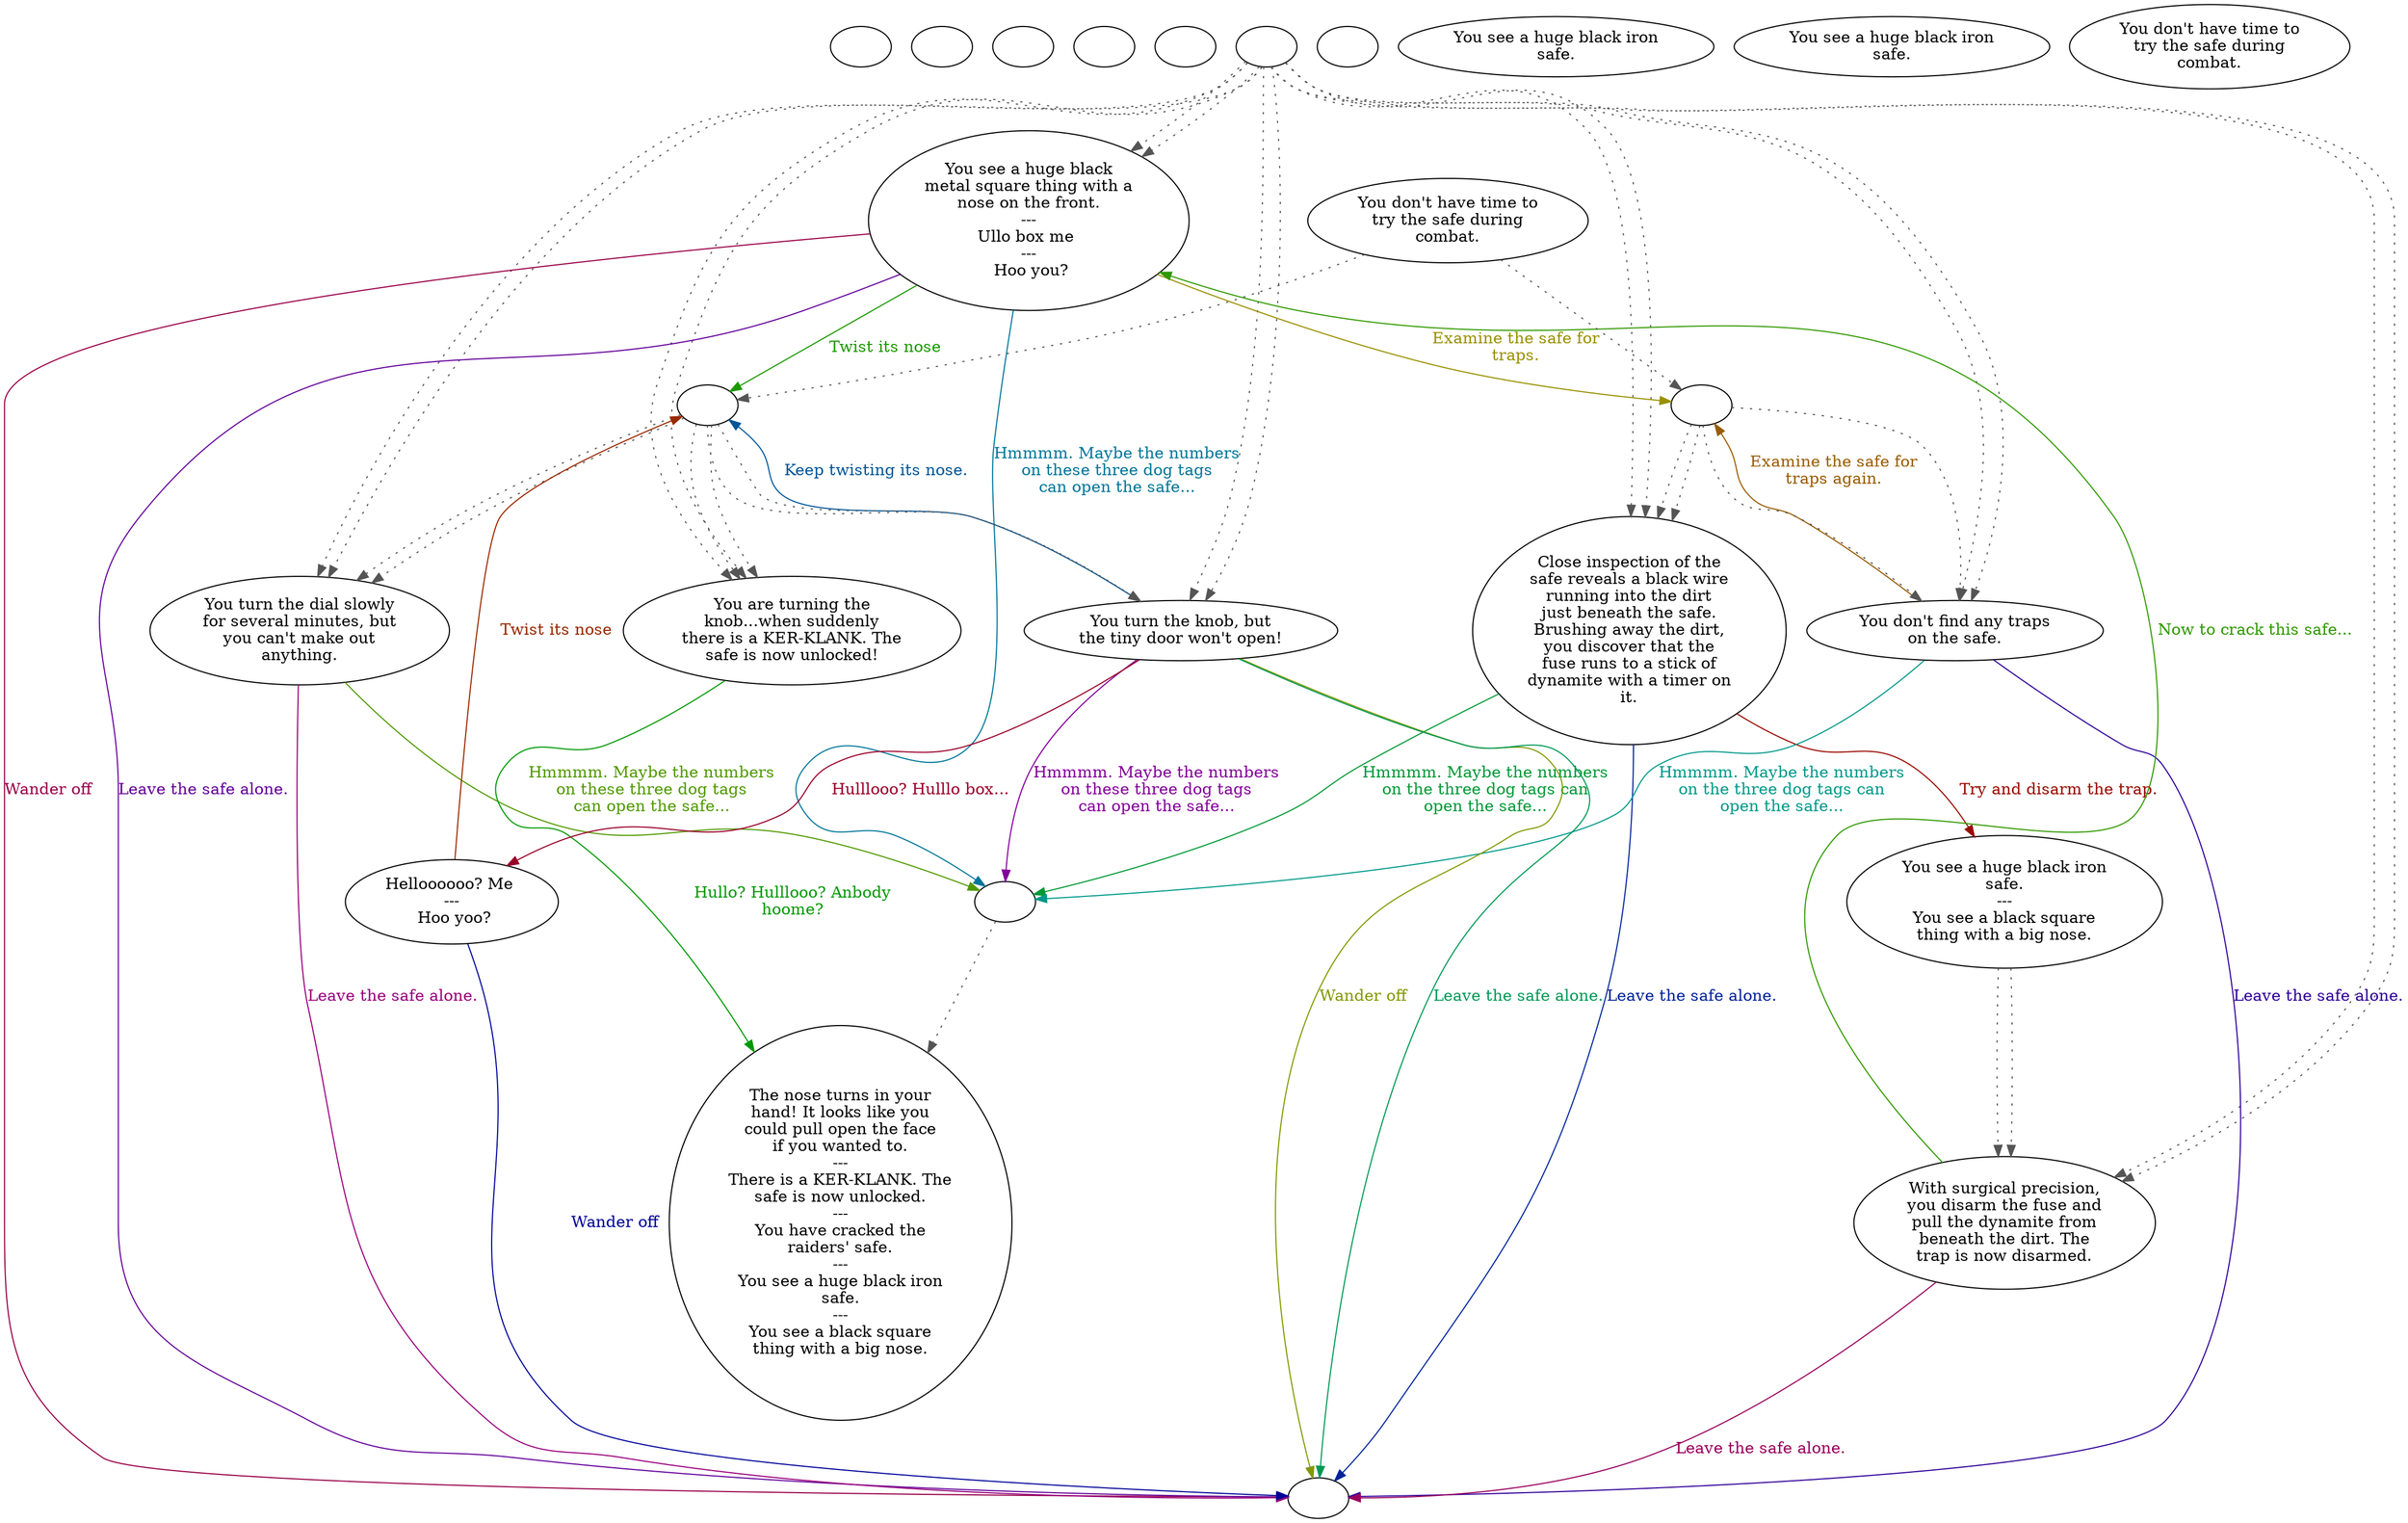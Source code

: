 digraph iiSafe {
  "checkPartyMembersNearDoor" [style=filled       fillcolor="#FFFFFF"       color="#000000"]
  "checkPartyMembersNearDoor" [label=""]
  "start" [style=filled       fillcolor="#FFFFFF"       color="#000000"]
  "start" [label=""]
  "map_enter_p_proc" [style=filled       fillcolor="#FFFFFF"       color="#000000"]
  "map_enter_p_proc" [label=""]
  "map_update_p_proc" [style=filled       fillcolor="#FFFFFF"       color="#000000"]
  "map_update_p_proc" [label=""]
  "damage_p_proc" [style=filled       fillcolor="#FFFFFF"       color="#000000"]
  "damage_p_proc" [label=""]
  "timed_event_p_proc" [style=filled       fillcolor="#FFFFFF"       color="#000000"]
  "timed_event_p_proc" -> "Node002" [style=dotted color="#555555"]
  "timed_event_p_proc" -> "Node002" [style=dotted color="#555555"]
  "timed_event_p_proc" -> "Node004" [style=dotted color="#555555"]
  "timed_event_p_proc" -> "Node004" [style=dotted color="#555555"]
  "timed_event_p_proc" -> "Node005" [style=dotted color="#555555"]
  "timed_event_p_proc" -> "Node005" [style=dotted color="#555555"]
  "timed_event_p_proc" -> "Node006" [style=dotted color="#555555"]
  "timed_event_p_proc" -> "Node006" [style=dotted color="#555555"]
  "timed_event_p_proc" -> "Node007" [style=dotted color="#555555"]
  "timed_event_p_proc" -> "Node007" [style=dotted color="#555555"]
  "timed_event_p_proc" -> "Node008" [style=dotted color="#555555"]
  "timed_event_p_proc" -> "Node008" [style=dotted color="#555555"]
  "timed_event_p_proc" -> "Node010" [style=dotted color="#555555"]
  "timed_event_p_proc" -> "Node010" [style=dotted color="#555555"]
  "timed_event_p_proc" [label=""]
  "map_exit_p_proc" [style=filled       fillcolor="#FFFFFF"       color="#000000"]
  "map_exit_p_proc" [label=""]
  "use_skill_on_p_proc" [style=filled       fillcolor="#FFFFFF"       color="#000000"]
  "use_skill_on_p_proc" -> "spin_dial" [style=dotted color="#555555"]
  "use_skill_on_p_proc" -> "check_trap" [style=dotted color="#555555"]
  "use_skill_on_p_proc" [label="You don't have time to\ntry the safe during\ncombat."]
  "look_at_p_proc" [style=filled       fillcolor="#FFFFFF"       color="#000000"]
  "look_at_p_proc" [label="You see a huge black iron\nsafe."]
  "description_p_proc" [style=filled       fillcolor="#FFFFFF"       color="#000000"]
  "description_p_proc" [label="You see a huge black iron\nsafe."]
  "use_p_proc" [style=filled       fillcolor="#FFFFFF"       color="#000000"]
  "use_p_proc" [label="You don't have time to\ntry the safe during\ncombat."]
  "spin_dial" [style=filled       fillcolor="#FFFFFF"       color="#000000"]
  "spin_dial" -> "Node007" [style=dotted color="#555555"]
  "spin_dial" -> "Node007" [style=dotted color="#555555"]
  "spin_dial" -> "Node008" [style=dotted color="#555555"]
  "spin_dial" -> "Node008" [style=dotted color="#555555"]
  "spin_dial" -> "Node005" [style=dotted color="#555555"]
  "spin_dial" -> "Node005" [style=dotted color="#555555"]
  "spin_dial" [label=""]
  "check_trap" [style=filled       fillcolor="#FFFFFF"       color="#000000"]
  "check_trap" -> "Node004" [style=dotted color="#555555"]
  "check_trap" -> "Node004" [style=dotted color="#555555"]
  "check_trap" -> "Node006" [style=dotted color="#555555"]
  "check_trap" -> "Node006" [style=dotted color="#555555"]
  "check_trap" [label=""]
  "disarm_trap" [style=filled       fillcolor="#FFFFFF"       color="#000000"]
  "disarm_trap" -> "Node010" [style=dotted color="#555555"]
  "disarm_trap" -> "Node010" [style=dotted color="#555555"]
  "disarm_trap" [label="You see a huge black iron\nsafe.\n---\nYou see a black square\nthing with a big nose."]
  "combo_known" [style=filled       fillcolor="#FFFFFF"       color="#000000"]
  "combo_known" -> "Node003" [style=dotted color="#555555"]
  "combo_known" [label=""]
  "Node002" [style=filled       fillcolor="#FFFFFF"       color="#000000"]
  "Node002" [label="You see a huge black\nmetal square thing with a\nnose on the front.\n---\nUllo box me \n---\n Hoo you?"]
  "Node002" -> "spin_dial" [label="Twist its nose" color="#1C9900" fontcolor="#1C9900"]
  "Node002" -> "Node999" [label="Wander off" color="#990049" fontcolor="#990049"]
  "Node002" -> "combo_known" [label="Hmmmm. Maybe the numbers\non these three dog tags\ncan open the safe..." color="#007699" fontcolor="#007699"]
  "Node002" -> "check_trap" [label="Examine the safe for\ntraps." color="#999000" fontcolor="#999000"]
  "Node002" -> "Node999" [label="Leave the safe alone." color="#630099" fontcolor="#630099"]
  "Node003" [style=filled       fillcolor="#FFFFFF"       color="#000000"]
  "Node003" [label="The nose turns in your\nhand! It looks like you\ncould pull open the face\nif you wanted to.\n---\nThere is a KER-KLANK. The\nsafe is now unlocked.\n---\nYou have cracked the\nraiders' safe.\n---\nYou see a huge black iron\nsafe.\n---\nYou see a black square\nthing with a big nose."]
  "Node004" [style=filled       fillcolor="#FFFFFF"       color="#000000"]
  "Node004" [label="Close inspection of the\nsafe reveals a black wire\nrunning into the dirt\njust beneath the safe.\nBrushing away the dirt,\nyou discover that the\nfuse runs to a stick of\ndynamite with a timer on\nit."]
  "Node004" -> "combo_known" [label="Hmmmm. Maybe the numbers\non the three dog tags can\nopen the safe..." color="#009936" fontcolor="#009936"]
  "Node004" -> "disarm_trap" [label="Try and disarm the trap." color="#990A00" fontcolor="#990A00"]
  "Node004" -> "Node999" [label="Leave the safe alone." color="#002399" fontcolor="#002399"]
  "Node005" [style=filled       fillcolor="#FFFFFF"       color="#000000"]
  "Node005" [label="You turn the dial slowly\nfor several minutes, but\nyou can't make out\nanything."]
  "Node005" -> "combo_known" [label="Hmmmm. Maybe the numbers\non these three dog tags\ncan open the safe..." color="#509900" fontcolor="#509900"]
  "Node005" -> "Node999" [label="Leave the safe alone." color="#99007C" fontcolor="#99007C"]
  "Node006" [style=filled       fillcolor="#FFFFFF"       color="#000000"]
  "Node006" [label="You don't find any traps\non the safe."]
  "Node006" -> "combo_known" [label="Hmmmm. Maybe the numbers\non the three dog tags can\nopen the safe..." color="#009989" fontcolor="#009989"]
  "Node006" -> "check_trap" [label="Examine the safe for\ntraps again." color="#995C00" fontcolor="#995C00"]
  "Node006" -> "Node999" [label="Leave the safe alone." color="#300099" fontcolor="#300099"]
  "Node007" [style=filled       fillcolor="#FFFFFF"       color="#000000"]
  "Node007" [label="You are turning the\nknob...when suddenly\nthere is a KER-KLANK. The\nsafe is now unlocked!"]
  "Node007" -> "Node003" [label="Hullo? Hulllooo? Anbody\nhoome?" color="#009903" fontcolor="#009903"]
  "Node008" [style=filled       fillcolor="#FFFFFF"       color="#000000"]
  "Node008" [label="You turn the knob, but\nthe tiny door won't open!"]
  "Node008" -> "Node009" [label="Hulllooo? Hulllo box..." color="#990029" fontcolor="#990029"]
  "Node008" -> "spin_dial" [label="Keep twisting its nose." color="#005699" fontcolor="#005699"]
  "Node008" -> "Node999" [label="Wander off" color="#839900" fontcolor="#839900"]
  "Node008" -> "combo_known" [label="Hmmmm. Maybe the numbers\non these three dog tags\ncan open the safe..." color="#830099" fontcolor="#830099"]
  "Node008" -> "Node999" [label="Leave the safe alone." color="#009956" fontcolor="#009956"]
  "Node009" [style=filled       fillcolor="#FFFFFF"       color="#000000"]
  "Node009" [label="Helloooooo? Me \n---\n Hoo yoo?"]
  "Node009" -> "spin_dial" [label="Twist its nose" color="#992900" fontcolor="#992900"]
  "Node009" -> "Node999" [label="Wander off" color="#000399" fontcolor="#000399"]
  "Node010" [style=filled       fillcolor="#FFFFFF"       color="#000000"]
  "Node010" [label="With surgical precision,\nyou disarm the fuse and\npull the dynamite from\nbeneath the dirt. The\ntrap is now disarmed."]
  "Node010" -> "Node002" [label="Now to crack this safe..." color="#309900" fontcolor="#309900"]
  "Node010" -> "Node999" [label="Leave the safe alone." color="#99005D" fontcolor="#99005D"]
  "Node999" [style=filled       fillcolor="#FFFFFF"       color="#000000"]
  "Node999" [label=""]
}